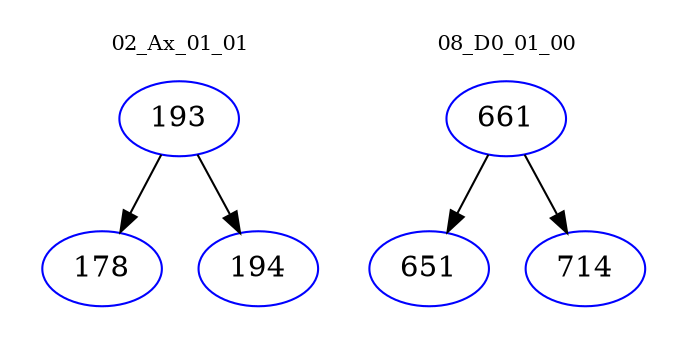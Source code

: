digraph{
subgraph cluster_0 {
color = white
label = "02_Ax_01_01";
fontsize=10;
T0_193 [label="193", color="blue"]
T0_193 -> T0_178 [color="black"]
T0_178 [label="178", color="blue"]
T0_193 -> T0_194 [color="black"]
T0_194 [label="194", color="blue"]
}
subgraph cluster_1 {
color = white
label = "08_D0_01_00";
fontsize=10;
T1_661 [label="661", color="blue"]
T1_661 -> T1_651 [color="black"]
T1_651 [label="651", color="blue"]
T1_661 -> T1_714 [color="black"]
T1_714 [label="714", color="blue"]
}
}
